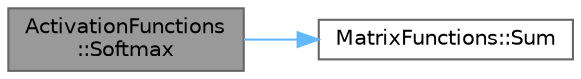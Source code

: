 digraph "ActivationFunctions::Softmax"
{
 // LATEX_PDF_SIZE
  bgcolor="transparent";
  edge [fontname=Helvetica,fontsize=10,labelfontname=Helvetica,labelfontsize=10];
  node [fontname=Helvetica,fontsize=10,shape=box,height=0.2,width=0.4];
  rankdir="LR";
  Node1 [id="Node000001",label="ActivationFunctions\l::Softmax",height=0.2,width=0.4,color="gray40", fillcolor="grey60", style="filled", fontcolor="black",tooltip="Perform Softmax It will edit the pointer content directly."];
  Node1 -> Node2 [id="edge1_Node000001_Node000002",color="steelblue1",style="solid",tooltip=" "];
  Node2 [id="Node000002",label="MatrixFunctions::Sum",height=0.2,width=0.4,color="grey40", fillcolor="white", style="filled",URL="$class_matrix_functions.html#af8c8b43a7befe030fb2b71b7084507c3",tooltip="Computes the sum of a 2d matrix and returns it."];
}
